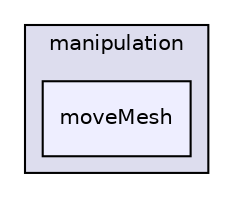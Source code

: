 digraph "applications/utilities/mesh/manipulation/moveMesh" {
  bgcolor=transparent;
  compound=true
  node [ fontsize="10", fontname="Helvetica"];
  edge [ labelfontsize="10", labelfontname="Helvetica"];
  subgraph clusterdir_15449a1ef4a09517cc5e2efa6b11565e {
    graph [ bgcolor="#ddddee", pencolor="black", label="manipulation" fontname="Helvetica", fontsize="10", URL="dir_15449a1ef4a09517cc5e2efa6b11565e.html"]
  dir_73a13304ac4edbc479c9a5d95a8da339 [shape=box, label="moveMesh", style="filled", fillcolor="#eeeeff", pencolor="black", URL="dir_73a13304ac4edbc479c9a5d95a8da339.html"];
  }
}
